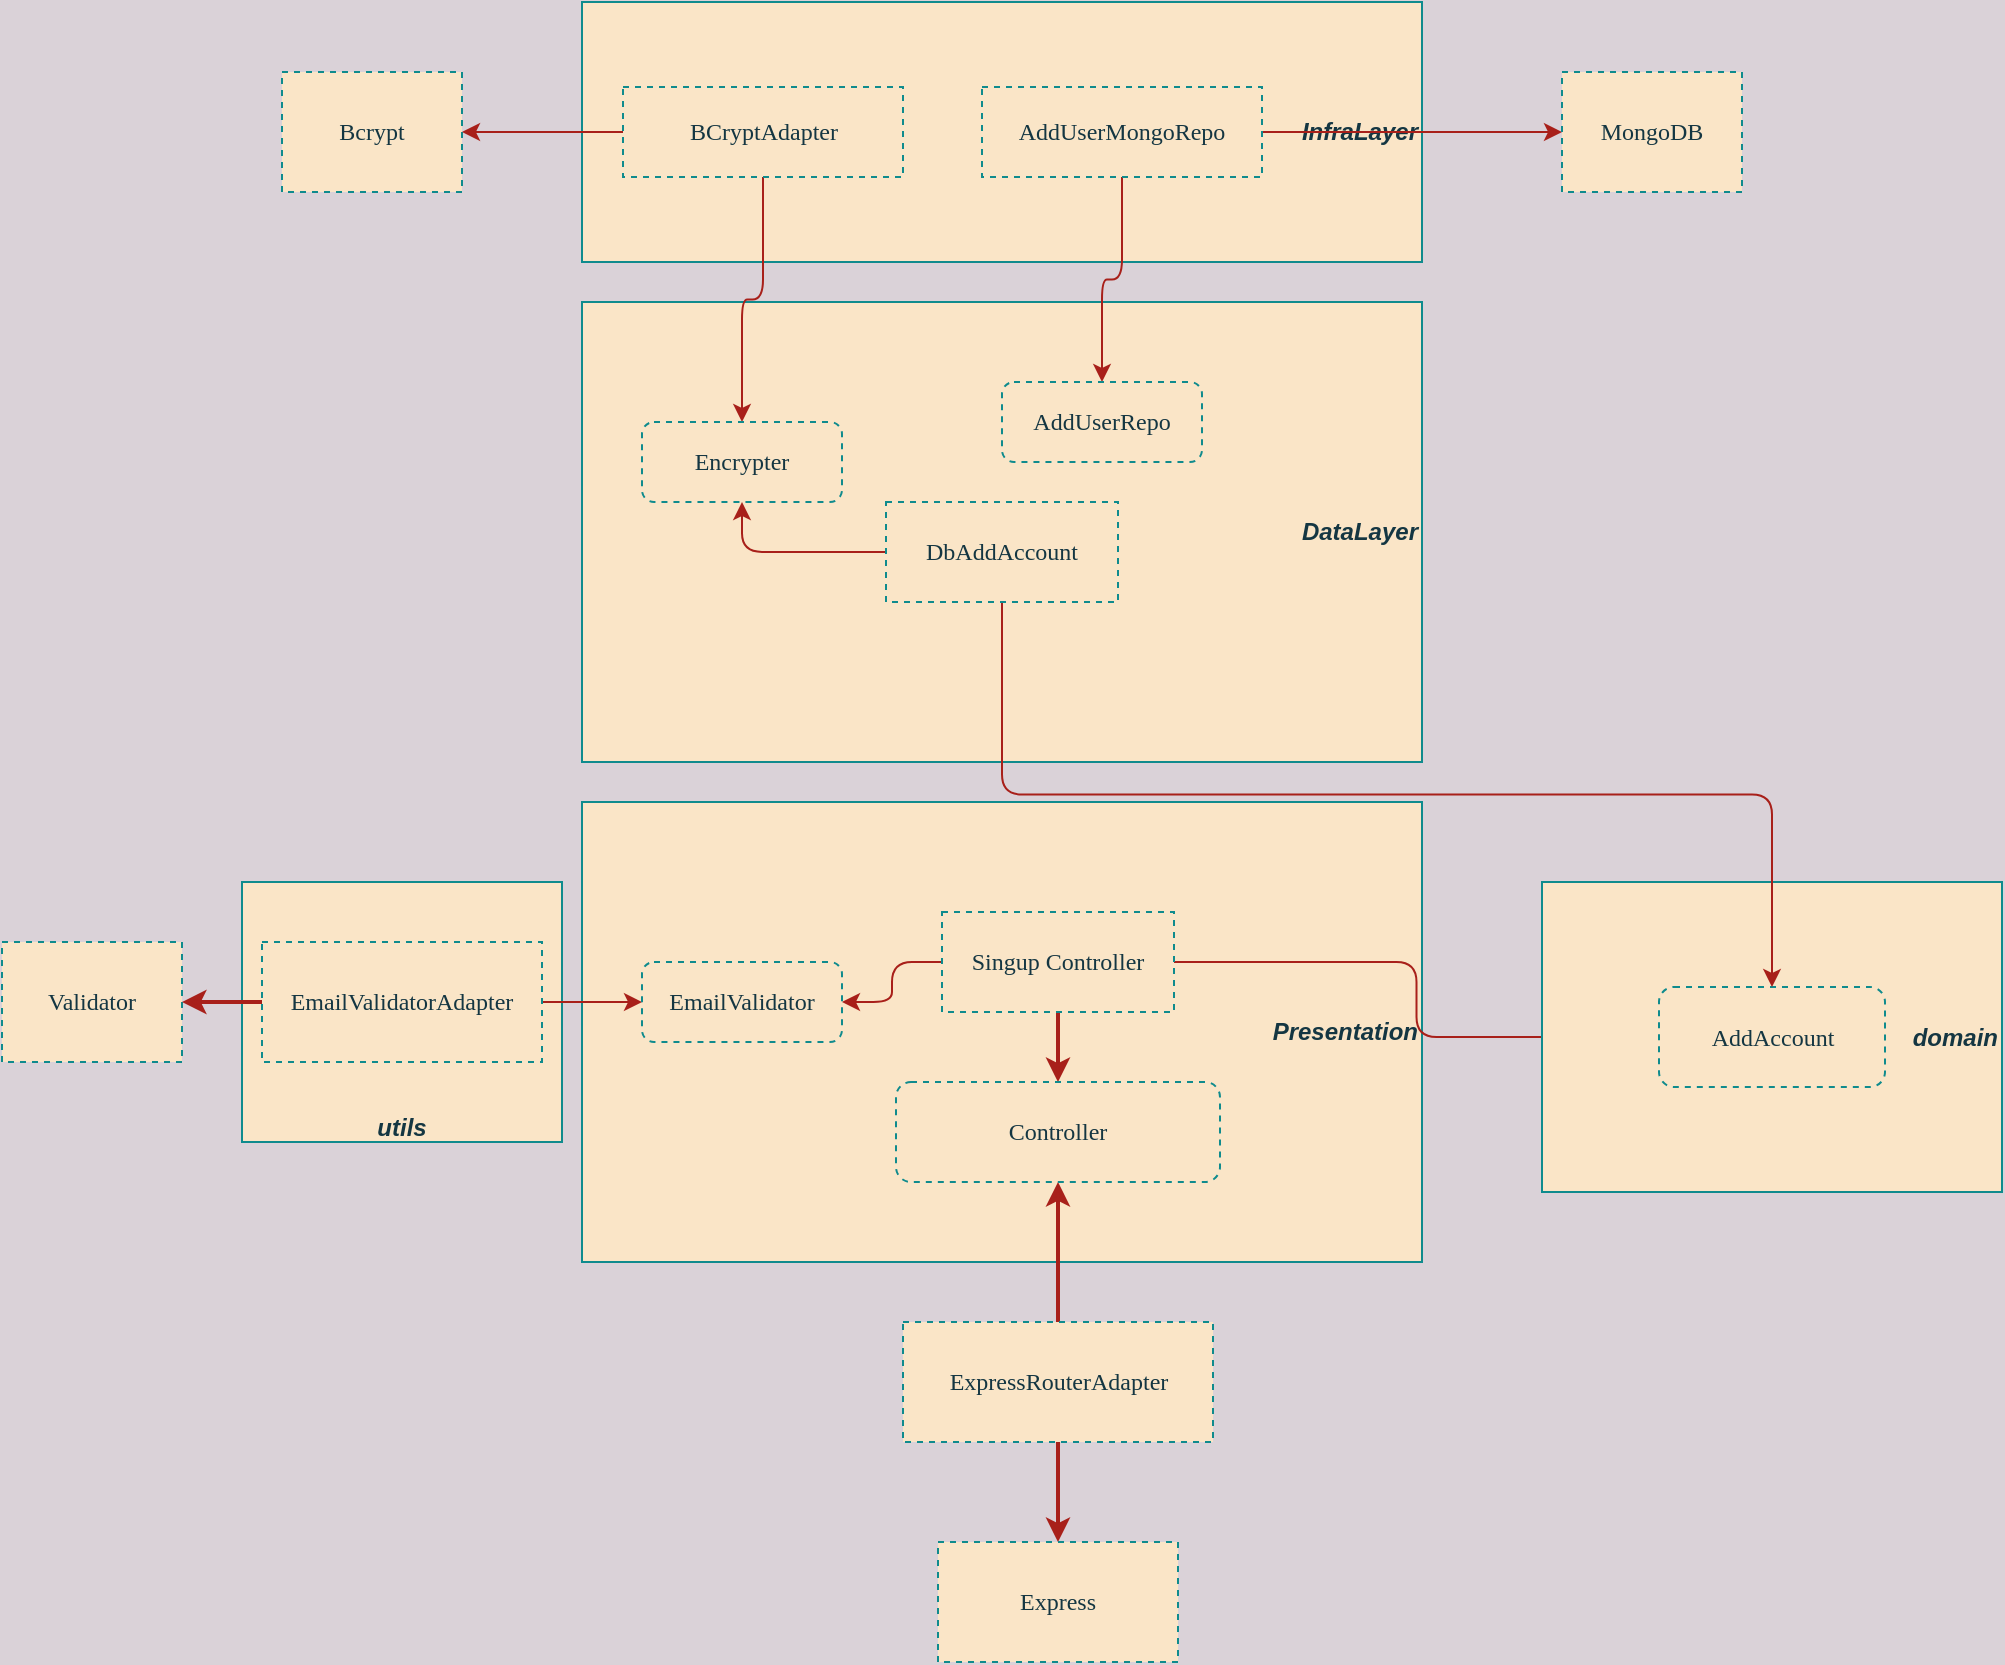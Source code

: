 <mxfile version="14.4.4" type="github">
  <diagram id="RlF29hocXrPlw2dkg9of" name="Page-1">
    <mxGraphModel dx="946" dy="1712" grid="1" gridSize="10" guides="1" tooltips="1" connect="1" arrows="1" fold="1" page="1" pageScale="1" pageWidth="827" pageHeight="1169" background="#DAD2D8" math="0" shadow="0">
      <root>
        <mxCell id="0" />
        <mxCell id="1" parent="0" />
        <mxCell id="q76f4feh3Se-AEh0p79G-20" value="&lt;div&gt;&lt;span&gt;&lt;i&gt;&lt;b&gt;&lt;br&gt;&lt;/b&gt;&lt;/i&gt;&lt;/span&gt;&lt;/div&gt;&lt;div&gt;&lt;span&gt;&lt;i&gt;&lt;b&gt;&lt;br&gt;&lt;/b&gt;&lt;/i&gt;&lt;/span&gt;&lt;/div&gt;&lt;div&gt;&lt;span&gt;&lt;i&gt;&lt;b&gt;&lt;br&gt;&lt;/b&gt;&lt;/i&gt;&lt;/span&gt;&lt;/div&gt;&lt;div&gt;&lt;span&gt;&lt;i&gt;&lt;b&gt;&lt;br&gt;&lt;/b&gt;&lt;/i&gt;&lt;/span&gt;&lt;/div&gt;&lt;div&gt;&lt;span&gt;&lt;i&gt;&lt;b&gt;&lt;br&gt;&lt;/b&gt;&lt;/i&gt;&lt;/span&gt;&lt;/div&gt;&lt;div&gt;&lt;span&gt;&lt;i&gt;&lt;b&gt;&lt;br&gt;&lt;/b&gt;&lt;/i&gt;&lt;/span&gt;&lt;/div&gt;&lt;div&gt;&lt;span&gt;&lt;i&gt;&lt;b&gt;&lt;br&gt;&lt;/b&gt;&lt;/i&gt;&lt;/span&gt;&lt;/div&gt;&lt;div&gt;&lt;span&gt;&lt;i&gt;&lt;b&gt;&lt;br&gt;&lt;/b&gt;&lt;/i&gt;&lt;/span&gt;&lt;/div&gt;&lt;div&gt;&lt;span&gt;&lt;i&gt;&lt;b&gt;utils&lt;/b&gt;&lt;/i&gt;&lt;/span&gt;&lt;/div&gt;" style="rounded=0;whiteSpace=wrap;html=1;sketch=0;strokeColor=#0F8B8D;fillColor=#FAE5C7;fontColor=#143642;align=center;" vertex="1" parent="1">
          <mxGeometry x="130" y="180" width="160" height="130" as="geometry" />
        </mxCell>
        <mxCell id="q76f4feh3Se-AEh0p79G-15" value="&lt;i&gt;&lt;b&gt;Presentation&lt;/b&gt;&lt;/i&gt;" style="rounded=0;whiteSpace=wrap;html=1;sketch=0;strokeColor=#0F8B8D;fillColor=#FAE5C7;fontColor=#143642;align=right;" vertex="1" parent="1">
          <mxGeometry x="300" y="140" width="420" height="230" as="geometry" />
        </mxCell>
        <mxCell id="q76f4feh3Se-AEh0p79G-6" style="edgeStyle=orthogonalEdgeStyle;rounded=0;orthogonalLoop=1;jettySize=auto;html=1;entryX=0.5;entryY=0;entryDx=0;entryDy=0;strokeWidth=2;fontFamily=Verdana;strokeColor=#A8201A;labelBackgroundColor=#DAD2D8;fontColor=#143642;" edge="1" parent="1" source="q76f4feh3Se-AEh0p79G-1" target="q76f4feh3Se-AEh0p79G-4">
          <mxGeometry relative="1" as="geometry" />
        </mxCell>
        <mxCell id="q76f4feh3Se-AEh0p79G-16" style="edgeStyle=orthogonalEdgeStyle;curved=0;rounded=1;sketch=0;orthogonalLoop=1;jettySize=auto;html=1;strokeColor=#A8201A;fillColor=#FAE5C7;fontColor=#143642;" edge="1" parent="1" source="q76f4feh3Se-AEh0p79G-1" target="q76f4feh3Se-AEh0p79G-13">
          <mxGeometry relative="1" as="geometry" />
        </mxCell>
        <mxCell id="q76f4feh3Se-AEh0p79G-25" style="edgeStyle=orthogonalEdgeStyle;curved=0;rounded=1;sketch=0;orthogonalLoop=1;jettySize=auto;html=1;entryX=0;entryY=0.5;entryDx=0;entryDy=0;strokeColor=#A8201A;fillColor=#FAE5C7;fontColor=#143642;" edge="1" parent="1" source="q76f4feh3Se-AEh0p79G-1" target="q76f4feh3Se-AEh0p79G-24">
          <mxGeometry relative="1" as="geometry" />
        </mxCell>
        <mxCell id="q76f4feh3Se-AEh0p79G-1" value="&lt;font face=&quot;Verdana&quot;&gt;Singup Controller&lt;/font&gt;" style="rounded=0;whiteSpace=wrap;html=1;dashed=1;fillColor=#FAE5C7;strokeColor=#0F8B8D;fontColor=#143642;" vertex="1" parent="1">
          <mxGeometry x="480" y="195" width="116" height="50" as="geometry" />
        </mxCell>
        <mxCell id="q76f4feh3Se-AEh0p79G-7" style="edgeStyle=orthogonalEdgeStyle;rounded=0;orthogonalLoop=1;jettySize=auto;html=1;strokeColor=#A8201A;strokeWidth=2;fontFamily=Verdana;labelBackgroundColor=#DAD2D8;fontColor=#143642;" edge="1" parent="1" source="q76f4feh3Se-AEh0p79G-2" target="q76f4feh3Se-AEh0p79G-4">
          <mxGeometry relative="1" as="geometry" />
        </mxCell>
        <mxCell id="q76f4feh3Se-AEh0p79G-9" value="" style="edgeStyle=orthogonalEdgeStyle;rounded=0;orthogonalLoop=1;jettySize=auto;html=1;strokeColor=#A8201A;strokeWidth=2;fontFamily=Verdana;labelBackgroundColor=#DAD2D8;fontColor=#143642;" edge="1" parent="1" source="q76f4feh3Se-AEh0p79G-2" target="q76f4feh3Se-AEh0p79G-8">
          <mxGeometry relative="1" as="geometry" />
        </mxCell>
        <mxCell id="q76f4feh3Se-AEh0p79G-2" value="ExpressRouterAdapter" style="rounded=0;whiteSpace=wrap;html=1;dashed=1;fillColor=#FAE5C7;strokeColor=#0F8B8D;fontFamily=Verdana;fontColor=#143642;" vertex="1" parent="1">
          <mxGeometry x="460.5" y="400" width="155" height="60" as="geometry" />
        </mxCell>
        <mxCell id="q76f4feh3Se-AEh0p79G-4" value="Controller" style="rounded=1;whiteSpace=wrap;html=1;dashed=1;fillColor=#FAE5C7;fontFamily=Verdana;strokeColor=#0F8B8D;fontColor=#143642;" vertex="1" parent="1">
          <mxGeometry x="457" y="280" width="162" height="50" as="geometry" />
        </mxCell>
        <mxCell id="q76f4feh3Se-AEh0p79G-8" value="Express" style="rounded=0;whiteSpace=wrap;html=1;strokeColor=#0F8B8D;fillColor=#FAE5C7;fontFamily=Verdana;dashed=1;fontColor=#143642;" vertex="1" parent="1">
          <mxGeometry x="478" y="510" width="120" height="60" as="geometry" />
        </mxCell>
        <mxCell id="q76f4feh3Se-AEh0p79G-10" value="Validator" style="rounded=0;whiteSpace=wrap;html=1;dashed=1;strokeColor=#0F8B8D;fillColor=#FAE5C7;fontFamily=Verdana;fontColor=#143642;" vertex="1" parent="1">
          <mxGeometry x="10" y="210" width="90" height="60" as="geometry" />
        </mxCell>
        <mxCell id="q76f4feh3Se-AEh0p79G-12" value="" style="edgeStyle=orthogonalEdgeStyle;rounded=0;orthogonalLoop=1;jettySize=auto;html=1;strokeColor=#A8201A;strokeWidth=2;fontFamily=Verdana;labelBackgroundColor=#DAD2D8;fontColor=#143642;" edge="1" parent="1" source="q76f4feh3Se-AEh0p79G-11" target="q76f4feh3Se-AEh0p79G-10">
          <mxGeometry relative="1" as="geometry" />
        </mxCell>
        <mxCell id="q76f4feh3Se-AEh0p79G-19" value="" style="edgeStyle=orthogonalEdgeStyle;curved=0;rounded=1;sketch=0;orthogonalLoop=1;jettySize=auto;html=1;strokeColor=#A8201A;fillColor=#FAE5C7;fontColor=#143642;" edge="1" parent="1" source="q76f4feh3Se-AEh0p79G-11" target="q76f4feh3Se-AEh0p79G-13">
          <mxGeometry relative="1" as="geometry" />
        </mxCell>
        <mxCell id="q76f4feh3Se-AEh0p79G-11" value="EmailValidatorAdapter" style="rounded=0;whiteSpace=wrap;html=1;dashed=1;strokeColor=#0F8B8D;fillColor=#FAE5C7;fontFamily=Verdana;fontColor=#143642;" vertex="1" parent="1">
          <mxGeometry x="140" y="210" width="140" height="60" as="geometry" />
        </mxCell>
        <mxCell id="q76f4feh3Se-AEh0p79G-13" value="EmailValidator" style="rounded=1;whiteSpace=wrap;html=1;dashed=1;strokeColor=#0F8B8D;fillColor=#FAE5C7;fontFamily=Verdana;fontColor=#143642;" vertex="1" parent="1">
          <mxGeometry x="330" y="220" width="100" height="40" as="geometry" />
        </mxCell>
        <mxCell id="q76f4feh3Se-AEh0p79G-23" value="&lt;div&gt;&lt;i&gt;&lt;b&gt;domain&lt;/b&gt;&lt;/i&gt;&lt;/div&gt;" style="rounded=0;whiteSpace=wrap;html=1;sketch=0;strokeColor=#0F8B8D;fillColor=#FAE5C7;fontColor=#143642;align=right;" vertex="1" parent="1">
          <mxGeometry x="780" y="180" width="230" height="155" as="geometry" />
        </mxCell>
        <mxCell id="q76f4feh3Se-AEh0p79G-24" value="AddAccount" style="rounded=1;whiteSpace=wrap;html=1;dashed=1;fillColor=#FAE5C7;fontFamily=Verdana;strokeColor=#0F8B8D;fontColor=#143642;" vertex="1" parent="1">
          <mxGeometry x="838.5" y="232.5" width="113" height="50" as="geometry" />
        </mxCell>
        <mxCell id="q76f4feh3Se-AEh0p79G-26" value="&lt;i&gt;&lt;b&gt;DataLayer&lt;/b&gt;&lt;/i&gt;" style="rounded=0;whiteSpace=wrap;html=1;sketch=0;strokeColor=#0F8B8D;fillColor=#FAE5C7;fontColor=#143642;align=right;" vertex="1" parent="1">
          <mxGeometry x="300" y="-110" width="420" height="230" as="geometry" />
        </mxCell>
        <mxCell id="q76f4feh3Se-AEh0p79G-28" style="edgeStyle=orthogonalEdgeStyle;curved=0;rounded=1;sketch=0;orthogonalLoop=1;jettySize=auto;html=1;exitX=0.5;exitY=1;exitDx=0;exitDy=0;strokeColor=#A8201A;fillColor=#FAE5C7;fontColor=#143642;" edge="1" parent="1" source="q76f4feh3Se-AEh0p79G-27" target="q76f4feh3Se-AEh0p79G-24">
          <mxGeometry relative="1" as="geometry" />
        </mxCell>
        <mxCell id="q76f4feh3Se-AEh0p79G-34" style="edgeStyle=orthogonalEdgeStyle;curved=0;rounded=1;sketch=0;orthogonalLoop=1;jettySize=auto;html=1;exitX=0;exitY=0.5;exitDx=0;exitDy=0;entryX=0.5;entryY=1;entryDx=0;entryDy=0;strokeColor=#A8201A;fillColor=#FAE5C7;fontColor=#143642;" edge="1" parent="1" source="q76f4feh3Se-AEh0p79G-27" target="q76f4feh3Se-AEh0p79G-33">
          <mxGeometry relative="1" as="geometry" />
        </mxCell>
        <mxCell id="q76f4feh3Se-AEh0p79G-27" value="&lt;font face=&quot;Verdana&quot;&gt;DbAddAccount&lt;/font&gt;" style="rounded=0;whiteSpace=wrap;html=1;dashed=1;fillColor=#FAE5C7;strokeColor=#0F8B8D;fontColor=#143642;" vertex="1" parent="1">
          <mxGeometry x="452" y="-10" width="116" height="50" as="geometry" />
        </mxCell>
        <mxCell id="q76f4feh3Se-AEh0p79G-29" value="Bcrypt" style="rounded=0;whiteSpace=wrap;html=1;dashed=1;strokeColor=#0F8B8D;fillColor=#FAE5C7;fontFamily=Verdana;fontColor=#143642;" vertex="1" parent="1">
          <mxGeometry x="150" y="-225" width="90" height="60" as="geometry" />
        </mxCell>
        <mxCell id="q76f4feh3Se-AEh0p79G-30" value="&lt;div&gt;&lt;b&gt;&lt;i&gt;InfraLayer&lt;/i&gt;&lt;/b&gt;&lt;/div&gt;" style="rounded=0;whiteSpace=wrap;html=1;sketch=0;strokeColor=#0F8B8D;fillColor=#FAE5C7;fontColor=#143642;align=right;" vertex="1" parent="1">
          <mxGeometry x="300" y="-260" width="420" height="130" as="geometry" />
        </mxCell>
        <mxCell id="q76f4feh3Se-AEh0p79G-32" style="edgeStyle=orthogonalEdgeStyle;curved=0;rounded=1;sketch=0;orthogonalLoop=1;jettySize=auto;html=1;exitX=0;exitY=0.5;exitDx=0;exitDy=0;entryX=1;entryY=0.5;entryDx=0;entryDy=0;strokeColor=#A8201A;fillColor=#FAE5C7;fontColor=#143642;" edge="1" parent="1" source="q76f4feh3Se-AEh0p79G-31" target="q76f4feh3Se-AEh0p79G-29">
          <mxGeometry relative="1" as="geometry" />
        </mxCell>
        <mxCell id="q76f4feh3Se-AEh0p79G-35" style="edgeStyle=orthogonalEdgeStyle;curved=0;rounded=1;sketch=0;orthogonalLoop=1;jettySize=auto;html=1;exitX=0.5;exitY=1;exitDx=0;exitDy=0;entryX=0.5;entryY=0;entryDx=0;entryDy=0;strokeColor=#A8201A;fillColor=#FAE5C7;fontColor=#143642;" edge="1" parent="1" source="q76f4feh3Se-AEh0p79G-31" target="q76f4feh3Se-AEh0p79G-33">
          <mxGeometry relative="1" as="geometry" />
        </mxCell>
        <mxCell id="q76f4feh3Se-AEh0p79G-31" value="BCryptAdapter" style="rounded=0;whiteSpace=wrap;html=1;dashed=1;strokeColor=#0F8B8D;fillColor=#FAE5C7;fontFamily=Verdana;fontColor=#143642;" vertex="1" parent="1">
          <mxGeometry x="320.5" y="-217.5" width="140" height="45" as="geometry" />
        </mxCell>
        <mxCell id="q76f4feh3Se-AEh0p79G-33" value="Encrypter" style="rounded=1;whiteSpace=wrap;html=1;dashed=1;strokeColor=#0F8B8D;fillColor=#FAE5C7;fontFamily=Verdana;fontColor=#143642;" vertex="1" parent="1">
          <mxGeometry x="330" y="-50" width="100" height="40" as="geometry" />
        </mxCell>
        <mxCell id="q76f4feh3Se-AEh0p79G-38" style="edgeStyle=orthogonalEdgeStyle;curved=0;rounded=1;sketch=0;orthogonalLoop=1;jettySize=auto;html=1;exitX=1;exitY=0.5;exitDx=0;exitDy=0;strokeColor=#A8201A;fillColor=#FAE5C7;fontColor=#143642;" edge="1" parent="1" source="q76f4feh3Se-AEh0p79G-36" target="q76f4feh3Se-AEh0p79G-37">
          <mxGeometry relative="1" as="geometry" />
        </mxCell>
        <mxCell id="q76f4feh3Se-AEh0p79G-40" style="edgeStyle=orthogonalEdgeStyle;curved=0;rounded=1;sketch=0;orthogonalLoop=1;jettySize=auto;html=1;exitX=0.5;exitY=1;exitDx=0;exitDy=0;entryX=0.5;entryY=0;entryDx=0;entryDy=0;strokeColor=#A8201A;fillColor=#FAE5C7;fontColor=#143642;" edge="1" parent="1" source="q76f4feh3Se-AEh0p79G-36" target="q76f4feh3Se-AEh0p79G-39">
          <mxGeometry relative="1" as="geometry" />
        </mxCell>
        <mxCell id="q76f4feh3Se-AEh0p79G-36" value="AddUserMongoRepo" style="rounded=0;whiteSpace=wrap;html=1;dashed=1;strokeColor=#0F8B8D;fillColor=#FAE5C7;fontFamily=Verdana;fontColor=#143642;" vertex="1" parent="1">
          <mxGeometry x="500" y="-217.5" width="140" height="45" as="geometry" />
        </mxCell>
        <mxCell id="q76f4feh3Se-AEh0p79G-37" value="MongoDB" style="rounded=0;whiteSpace=wrap;html=1;dashed=1;strokeColor=#0F8B8D;fillColor=#FAE5C7;fontFamily=Verdana;fontColor=#143642;" vertex="1" parent="1">
          <mxGeometry x="790" y="-225" width="90" height="60" as="geometry" />
        </mxCell>
        <mxCell id="q76f4feh3Se-AEh0p79G-39" value="AddUserRepo" style="rounded=1;whiteSpace=wrap;html=1;dashed=1;strokeColor=#0F8B8D;fillColor=#FAE5C7;fontFamily=Verdana;fontColor=#143642;" vertex="1" parent="1">
          <mxGeometry x="510" y="-70" width="100" height="40" as="geometry" />
        </mxCell>
      </root>
    </mxGraphModel>
  </diagram>
</mxfile>
